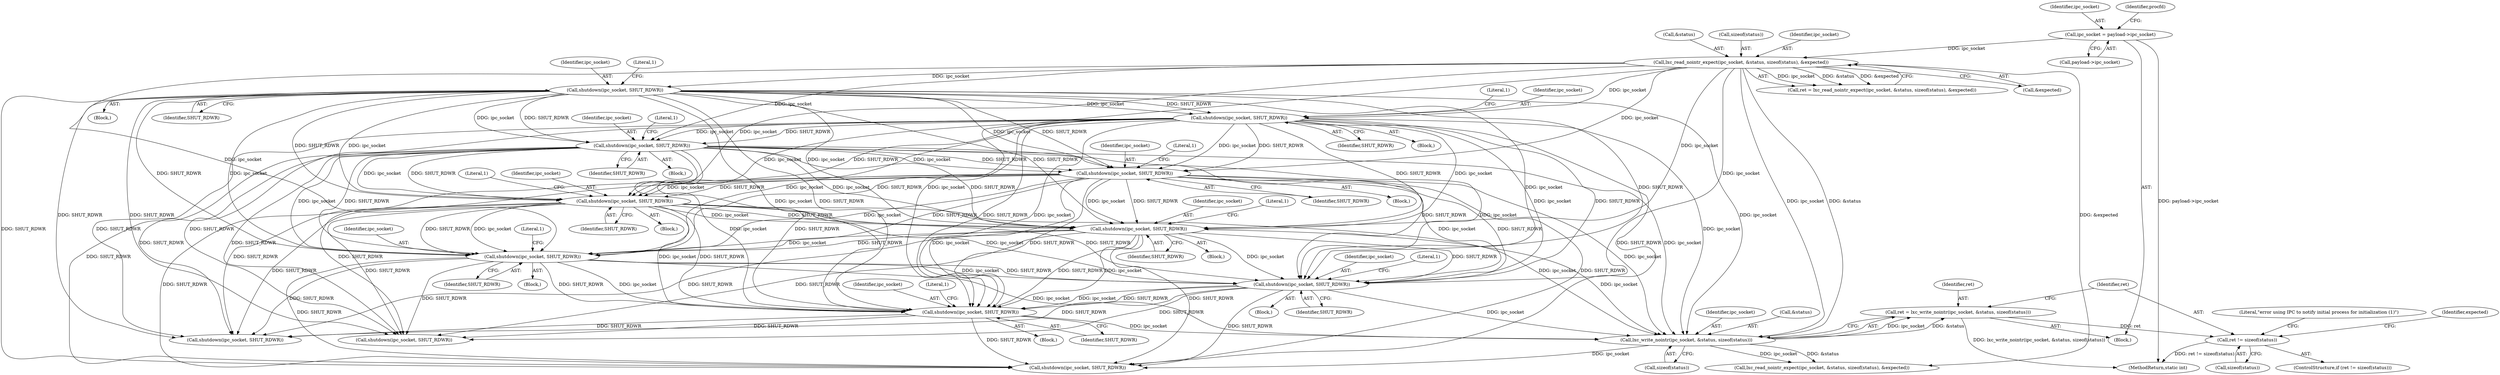 digraph "0_lxc_81f466d05f2a89cb4f122ef7f593ff3f279b165c@API" {
"1000455" [label="(Call,ret != sizeof(status))"];
"1000446" [label="(Call,ret = lxc_write_nointr(ipc_socket, &status, sizeof(status)))"];
"1000448" [label="(Call,lxc_write_nointr(ipc_socket, &status, sizeof(status)))"];
"1000368" [label="(Call,shutdown(ipc_socket, SHUT_RDWR))"];
"1000167" [label="(Call,lxc_read_nointr_expect(ipc_socket, &status, sizeof(status), &expected))"];
"1000127" [label="(Call,ipc_socket = payload->ipc_socket)"];
"1000251" [label="(Call,shutdown(ipc_socket, SHUT_RDWR))"];
"1000210" [label="(Call,shutdown(ipc_socket, SHUT_RDWR))"];
"1000182" [label="(Call,shutdown(ipc_socket, SHUT_RDWR))"];
"1000300" [label="(Call,shutdown(ipc_socket, SHUT_RDWR))"];
"1000275" [label="(Call,shutdown(ipc_socket, SHUT_RDWR))"];
"1000388" [label="(Call,shutdown(ipc_socket, SHUT_RDWR))"];
"1000437" [label="(Call,shutdown(ipc_socket, SHUT_RDWR))"];
"1000415" [label="(Call,shutdown(ipc_socket, SHUT_RDWR))"];
"1000461" [label="(Literal,\"error using IPC to notify initial process for initialization (1)\")"];
"1000448" [label="(Call,lxc_write_nointr(ipc_socket, &status, sizeof(status)))"];
"1000305" [label="(Literal,1)"];
"1000302" [label="(Identifier,SHUT_RDWR)"];
"1000457" [label="(Call,sizeof(status))"];
"1000477" [label="(Call,lxc_read_nointr_expect(ipc_socket, &status, sizeof(status), &expected))"];
"1000215" [label="(Literal,1)"];
"1000297" [label="(Block,)"];
"1000183" [label="(Identifier,ipc_socket)"];
"1000301" [label="(Identifier,ipc_socket)"];
"1000446" [label="(Call,ret = lxc_write_nointr(ipc_socket, &status, sizeof(status)))"];
"1000365" [label="(Block,)"];
"1000469" [label="(Identifier,expected)"];
"1000449" [label="(Identifier,ipc_socket)"];
"1000276" [label="(Identifier,ipc_socket)"];
"1000439" [label="(Identifier,SHUT_RDWR)"];
"1000390" [label="(Identifier,SHUT_RDWR)"];
"1000388" [label="(Call,shutdown(ipc_socket, SHUT_RDWR))"];
"1000369" [label="(Identifier,ipc_socket)"];
"1000437" [label="(Call,shutdown(ipc_socket, SHUT_RDWR))"];
"1000454" [label="(ControlStructure,if (ret != sizeof(status)))"];
"1000492" [label="(Call,shutdown(ipc_socket, SHUT_RDWR))"];
"1000165" [label="(Call,ret = lxc_read_nointr_expect(ipc_socket, &status, sizeof(status), &expected))"];
"1000169" [label="(Call,&status)"];
"1000171" [label="(Call,sizeof(status))"];
"1000385" [label="(Block,)"];
"1000212" [label="(Identifier,SHUT_RDWR)"];
"1000127" [label="(Call,ipc_socket = payload->ipc_socket)"];
"1000187" [label="(Literal,1)"];
"1000210" [label="(Call,shutdown(ipc_socket, SHUT_RDWR))"];
"1000252" [label="(Identifier,ipc_socket)"];
"1000173" [label="(Call,&expected)"];
"1000415" [label="(Call,shutdown(ipc_socket, SHUT_RDWR))"];
"1000256" [label="(Literal,1)"];
"1000280" [label="(Literal,1)"];
"1000438" [label="(Identifier,ipc_socket)"];
"1000434" [label="(Block,)"];
"1000179" [label="(Block,)"];
"1000744" [label="(MethodReturn,static int)"];
"1000452" [label="(Call,sizeof(status))"];
"1000300" [label="(Call,shutdown(ipc_socket, SHUT_RDWR))"];
"1000275" [label="(Call,shutdown(ipc_socket, SHUT_RDWR))"];
"1000462" [label="(Call,shutdown(ipc_socket, SHUT_RDWR))"];
"1000393" [label="(Literal,1)"];
"1000368" [label="(Call,shutdown(ipc_socket, SHUT_RDWR))"];
"1000128" [label="(Identifier,ipc_socket)"];
"1000442" [label="(Literal,1)"];
"1000182" [label="(Call,shutdown(ipc_socket, SHUT_RDWR))"];
"1000277" [label="(Identifier,SHUT_RDWR)"];
"1000129" [label="(Call,payload->ipc_socket)"];
"1000119" [label="(Block,)"];
"1000416" [label="(Identifier,ipc_socket)"];
"1000167" [label="(Call,lxc_read_nointr_expect(ipc_socket, &status, sizeof(status), &expected))"];
"1000211" [label="(Identifier,ipc_socket)"];
"1000455" [label="(Call,ret != sizeof(status))"];
"1000253" [label="(Identifier,SHUT_RDWR)"];
"1000251" [label="(Call,shutdown(ipc_socket, SHUT_RDWR))"];
"1000456" [label="(Identifier,ret)"];
"1000272" [label="(Block,)"];
"1000498" [label="(Call,shutdown(ipc_socket, SHUT_RDWR))"];
"1000209" [label="(Block,)"];
"1000450" [label="(Call,&status)"];
"1000373" [label="(Literal,1)"];
"1000248" [label="(Block,)"];
"1000370" [label="(Identifier,SHUT_RDWR)"];
"1000184" [label="(Identifier,SHUT_RDWR)"];
"1000417" [label="(Identifier,SHUT_RDWR)"];
"1000168" [label="(Identifier,ipc_socket)"];
"1000420" [label="(Literal,1)"];
"1000389" [label="(Identifier,ipc_socket)"];
"1000412" [label="(Block,)"];
"1000447" [label="(Identifier,ret)"];
"1000134" [label="(Identifier,procfd)"];
"1000455" -> "1000454"  [label="AST: "];
"1000455" -> "1000457"  [label="CFG: "];
"1000456" -> "1000455"  [label="AST: "];
"1000457" -> "1000455"  [label="AST: "];
"1000461" -> "1000455"  [label="CFG: "];
"1000469" -> "1000455"  [label="CFG: "];
"1000455" -> "1000744"  [label="DDG: ret != sizeof(status)"];
"1000446" -> "1000455"  [label="DDG: ret"];
"1000446" -> "1000119"  [label="AST: "];
"1000446" -> "1000448"  [label="CFG: "];
"1000447" -> "1000446"  [label="AST: "];
"1000448" -> "1000446"  [label="AST: "];
"1000456" -> "1000446"  [label="CFG: "];
"1000446" -> "1000744"  [label="DDG: lxc_write_nointr(ipc_socket, &status, sizeof(status))"];
"1000448" -> "1000446"  [label="DDG: ipc_socket"];
"1000448" -> "1000446"  [label="DDG: &status"];
"1000448" -> "1000452"  [label="CFG: "];
"1000449" -> "1000448"  [label="AST: "];
"1000450" -> "1000448"  [label="AST: "];
"1000452" -> "1000448"  [label="AST: "];
"1000368" -> "1000448"  [label="DDG: ipc_socket"];
"1000167" -> "1000448"  [label="DDG: ipc_socket"];
"1000167" -> "1000448"  [label="DDG: &status"];
"1000388" -> "1000448"  [label="DDG: ipc_socket"];
"1000437" -> "1000448"  [label="DDG: ipc_socket"];
"1000251" -> "1000448"  [label="DDG: ipc_socket"];
"1000300" -> "1000448"  [label="DDG: ipc_socket"];
"1000210" -> "1000448"  [label="DDG: ipc_socket"];
"1000182" -> "1000448"  [label="DDG: ipc_socket"];
"1000415" -> "1000448"  [label="DDG: ipc_socket"];
"1000275" -> "1000448"  [label="DDG: ipc_socket"];
"1000448" -> "1000462"  [label="DDG: ipc_socket"];
"1000448" -> "1000477"  [label="DDG: ipc_socket"];
"1000448" -> "1000477"  [label="DDG: &status"];
"1000368" -> "1000365"  [label="AST: "];
"1000368" -> "1000370"  [label="CFG: "];
"1000369" -> "1000368"  [label="AST: "];
"1000370" -> "1000368"  [label="AST: "];
"1000373" -> "1000368"  [label="CFG: "];
"1000167" -> "1000368"  [label="DDG: ipc_socket"];
"1000251" -> "1000368"  [label="DDG: ipc_socket"];
"1000251" -> "1000368"  [label="DDG: SHUT_RDWR"];
"1000300" -> "1000368"  [label="DDG: ipc_socket"];
"1000300" -> "1000368"  [label="DDG: SHUT_RDWR"];
"1000275" -> "1000368"  [label="DDG: ipc_socket"];
"1000275" -> "1000368"  [label="DDG: SHUT_RDWR"];
"1000210" -> "1000368"  [label="DDG: ipc_socket"];
"1000210" -> "1000368"  [label="DDG: SHUT_RDWR"];
"1000182" -> "1000368"  [label="DDG: ipc_socket"];
"1000182" -> "1000368"  [label="DDG: SHUT_RDWR"];
"1000368" -> "1000388"  [label="DDG: ipc_socket"];
"1000368" -> "1000388"  [label="DDG: SHUT_RDWR"];
"1000368" -> "1000415"  [label="DDG: ipc_socket"];
"1000368" -> "1000415"  [label="DDG: SHUT_RDWR"];
"1000368" -> "1000437"  [label="DDG: ipc_socket"];
"1000368" -> "1000437"  [label="DDG: SHUT_RDWR"];
"1000368" -> "1000462"  [label="DDG: SHUT_RDWR"];
"1000368" -> "1000492"  [label="DDG: SHUT_RDWR"];
"1000368" -> "1000498"  [label="DDG: SHUT_RDWR"];
"1000167" -> "1000165"  [label="AST: "];
"1000167" -> "1000173"  [label="CFG: "];
"1000168" -> "1000167"  [label="AST: "];
"1000169" -> "1000167"  [label="AST: "];
"1000171" -> "1000167"  [label="AST: "];
"1000173" -> "1000167"  [label="AST: "];
"1000165" -> "1000167"  [label="CFG: "];
"1000167" -> "1000165"  [label="DDG: ipc_socket"];
"1000167" -> "1000165"  [label="DDG: &status"];
"1000167" -> "1000165"  [label="DDG: &expected"];
"1000127" -> "1000167"  [label="DDG: ipc_socket"];
"1000167" -> "1000182"  [label="DDG: ipc_socket"];
"1000167" -> "1000210"  [label="DDG: ipc_socket"];
"1000167" -> "1000251"  [label="DDG: ipc_socket"];
"1000167" -> "1000275"  [label="DDG: ipc_socket"];
"1000167" -> "1000300"  [label="DDG: ipc_socket"];
"1000167" -> "1000388"  [label="DDG: ipc_socket"];
"1000167" -> "1000415"  [label="DDG: ipc_socket"];
"1000167" -> "1000437"  [label="DDG: ipc_socket"];
"1000167" -> "1000477"  [label="DDG: &expected"];
"1000127" -> "1000119"  [label="AST: "];
"1000127" -> "1000129"  [label="CFG: "];
"1000128" -> "1000127"  [label="AST: "];
"1000129" -> "1000127"  [label="AST: "];
"1000134" -> "1000127"  [label="CFG: "];
"1000127" -> "1000744"  [label="DDG: payload->ipc_socket"];
"1000251" -> "1000248"  [label="AST: "];
"1000251" -> "1000253"  [label="CFG: "];
"1000252" -> "1000251"  [label="AST: "];
"1000253" -> "1000251"  [label="AST: "];
"1000256" -> "1000251"  [label="CFG: "];
"1000210" -> "1000251"  [label="DDG: ipc_socket"];
"1000210" -> "1000251"  [label="DDG: SHUT_RDWR"];
"1000182" -> "1000251"  [label="DDG: ipc_socket"];
"1000182" -> "1000251"  [label="DDG: SHUT_RDWR"];
"1000251" -> "1000275"  [label="DDG: ipc_socket"];
"1000251" -> "1000275"  [label="DDG: SHUT_RDWR"];
"1000251" -> "1000300"  [label="DDG: ipc_socket"];
"1000251" -> "1000300"  [label="DDG: SHUT_RDWR"];
"1000251" -> "1000388"  [label="DDG: ipc_socket"];
"1000251" -> "1000388"  [label="DDG: SHUT_RDWR"];
"1000251" -> "1000415"  [label="DDG: ipc_socket"];
"1000251" -> "1000415"  [label="DDG: SHUT_RDWR"];
"1000251" -> "1000437"  [label="DDG: ipc_socket"];
"1000251" -> "1000437"  [label="DDG: SHUT_RDWR"];
"1000251" -> "1000462"  [label="DDG: SHUT_RDWR"];
"1000251" -> "1000492"  [label="DDG: SHUT_RDWR"];
"1000251" -> "1000498"  [label="DDG: SHUT_RDWR"];
"1000210" -> "1000209"  [label="AST: "];
"1000210" -> "1000212"  [label="CFG: "];
"1000211" -> "1000210"  [label="AST: "];
"1000212" -> "1000210"  [label="AST: "];
"1000215" -> "1000210"  [label="CFG: "];
"1000182" -> "1000210"  [label="DDG: ipc_socket"];
"1000182" -> "1000210"  [label="DDG: SHUT_RDWR"];
"1000210" -> "1000275"  [label="DDG: ipc_socket"];
"1000210" -> "1000275"  [label="DDG: SHUT_RDWR"];
"1000210" -> "1000300"  [label="DDG: ipc_socket"];
"1000210" -> "1000300"  [label="DDG: SHUT_RDWR"];
"1000210" -> "1000388"  [label="DDG: ipc_socket"];
"1000210" -> "1000388"  [label="DDG: SHUT_RDWR"];
"1000210" -> "1000415"  [label="DDG: ipc_socket"];
"1000210" -> "1000415"  [label="DDG: SHUT_RDWR"];
"1000210" -> "1000437"  [label="DDG: ipc_socket"];
"1000210" -> "1000437"  [label="DDG: SHUT_RDWR"];
"1000210" -> "1000462"  [label="DDG: SHUT_RDWR"];
"1000210" -> "1000492"  [label="DDG: SHUT_RDWR"];
"1000210" -> "1000498"  [label="DDG: SHUT_RDWR"];
"1000182" -> "1000179"  [label="AST: "];
"1000182" -> "1000184"  [label="CFG: "];
"1000183" -> "1000182"  [label="AST: "];
"1000184" -> "1000182"  [label="AST: "];
"1000187" -> "1000182"  [label="CFG: "];
"1000182" -> "1000275"  [label="DDG: ipc_socket"];
"1000182" -> "1000275"  [label="DDG: SHUT_RDWR"];
"1000182" -> "1000300"  [label="DDG: ipc_socket"];
"1000182" -> "1000300"  [label="DDG: SHUT_RDWR"];
"1000182" -> "1000388"  [label="DDG: ipc_socket"];
"1000182" -> "1000388"  [label="DDG: SHUT_RDWR"];
"1000182" -> "1000415"  [label="DDG: ipc_socket"];
"1000182" -> "1000415"  [label="DDG: SHUT_RDWR"];
"1000182" -> "1000437"  [label="DDG: ipc_socket"];
"1000182" -> "1000437"  [label="DDG: SHUT_RDWR"];
"1000182" -> "1000462"  [label="DDG: SHUT_RDWR"];
"1000182" -> "1000492"  [label="DDG: SHUT_RDWR"];
"1000182" -> "1000498"  [label="DDG: SHUT_RDWR"];
"1000300" -> "1000297"  [label="AST: "];
"1000300" -> "1000302"  [label="CFG: "];
"1000301" -> "1000300"  [label="AST: "];
"1000302" -> "1000300"  [label="AST: "];
"1000305" -> "1000300"  [label="CFG: "];
"1000275" -> "1000300"  [label="DDG: ipc_socket"];
"1000275" -> "1000300"  [label="DDG: SHUT_RDWR"];
"1000300" -> "1000388"  [label="DDG: ipc_socket"];
"1000300" -> "1000388"  [label="DDG: SHUT_RDWR"];
"1000300" -> "1000415"  [label="DDG: ipc_socket"];
"1000300" -> "1000415"  [label="DDG: SHUT_RDWR"];
"1000300" -> "1000437"  [label="DDG: ipc_socket"];
"1000300" -> "1000437"  [label="DDG: SHUT_RDWR"];
"1000300" -> "1000462"  [label="DDG: SHUT_RDWR"];
"1000300" -> "1000492"  [label="DDG: SHUT_RDWR"];
"1000300" -> "1000498"  [label="DDG: SHUT_RDWR"];
"1000275" -> "1000272"  [label="AST: "];
"1000275" -> "1000277"  [label="CFG: "];
"1000276" -> "1000275"  [label="AST: "];
"1000277" -> "1000275"  [label="AST: "];
"1000280" -> "1000275"  [label="CFG: "];
"1000275" -> "1000388"  [label="DDG: ipc_socket"];
"1000275" -> "1000388"  [label="DDG: SHUT_RDWR"];
"1000275" -> "1000415"  [label="DDG: ipc_socket"];
"1000275" -> "1000415"  [label="DDG: SHUT_RDWR"];
"1000275" -> "1000437"  [label="DDG: ipc_socket"];
"1000275" -> "1000437"  [label="DDG: SHUT_RDWR"];
"1000275" -> "1000462"  [label="DDG: SHUT_RDWR"];
"1000275" -> "1000492"  [label="DDG: SHUT_RDWR"];
"1000275" -> "1000498"  [label="DDG: SHUT_RDWR"];
"1000388" -> "1000385"  [label="AST: "];
"1000388" -> "1000390"  [label="CFG: "];
"1000389" -> "1000388"  [label="AST: "];
"1000390" -> "1000388"  [label="AST: "];
"1000393" -> "1000388"  [label="CFG: "];
"1000388" -> "1000415"  [label="DDG: ipc_socket"];
"1000388" -> "1000415"  [label="DDG: SHUT_RDWR"];
"1000388" -> "1000437"  [label="DDG: ipc_socket"];
"1000388" -> "1000437"  [label="DDG: SHUT_RDWR"];
"1000388" -> "1000462"  [label="DDG: SHUT_RDWR"];
"1000388" -> "1000492"  [label="DDG: SHUT_RDWR"];
"1000388" -> "1000498"  [label="DDG: SHUT_RDWR"];
"1000437" -> "1000434"  [label="AST: "];
"1000437" -> "1000439"  [label="CFG: "];
"1000438" -> "1000437"  [label="AST: "];
"1000439" -> "1000437"  [label="AST: "];
"1000442" -> "1000437"  [label="CFG: "];
"1000415" -> "1000437"  [label="DDG: ipc_socket"];
"1000415" -> "1000437"  [label="DDG: SHUT_RDWR"];
"1000437" -> "1000462"  [label="DDG: SHUT_RDWR"];
"1000437" -> "1000492"  [label="DDG: SHUT_RDWR"];
"1000437" -> "1000498"  [label="DDG: SHUT_RDWR"];
"1000415" -> "1000412"  [label="AST: "];
"1000415" -> "1000417"  [label="CFG: "];
"1000416" -> "1000415"  [label="AST: "];
"1000417" -> "1000415"  [label="AST: "];
"1000420" -> "1000415"  [label="CFG: "];
"1000415" -> "1000462"  [label="DDG: SHUT_RDWR"];
"1000415" -> "1000492"  [label="DDG: SHUT_RDWR"];
"1000415" -> "1000498"  [label="DDG: SHUT_RDWR"];
}
